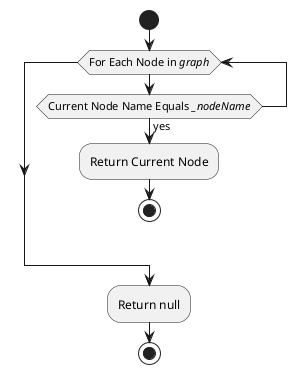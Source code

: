 @startuml
start
while(For Each Node in //graph//)
if(Current Node Name Equals //_nodeName//) then (yes)
:Return Current Node;
stop
endif
endwhile
:Return null;
stop
@enduml